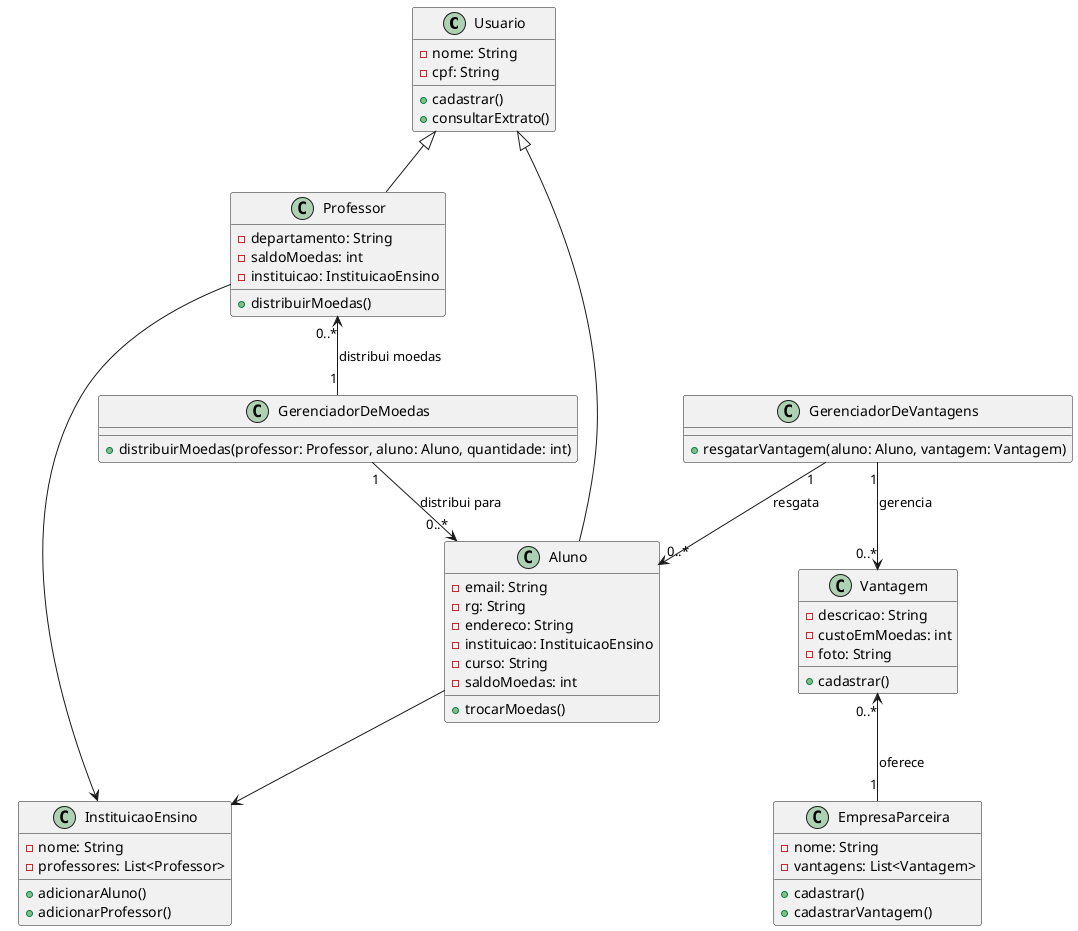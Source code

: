 @startuml
class Usuario {
    - nome: String
    - cpf: String
    + cadastrar()
    + consultarExtrato()
}

class Aluno {
    - email: String
    - rg: String
    - endereco: String
    - instituicao: InstituicaoEnsino
    - curso: String
    - saldoMoedas: int
    + trocarMoedas()
}

class Professor {
    - departamento: String
    - saldoMoedas: int
    - instituicao: InstituicaoEnsino
    + distribuirMoedas()
}

class EmpresaParceira {
    - nome: String
    - vantagens: List<Vantagem>
    + cadastrar()
    + cadastrarVantagem()
}

class Vantagem {
    - descricao: String
    - custoEmMoedas: int
    - foto: String
    + cadastrar()
}

class InstituicaoEnsino {
    - nome: String
    - professores: List<Professor>
    + adicionarAluno()
    + adicionarProfessor()
}

class GerenciadorDeVantagens {
    + resgatarVantagem(aluno: Aluno, vantagem: Vantagem)
}

class GerenciadorDeMoedas {
    + distribuirMoedas(professor: Professor, aluno: Aluno, quantidade: int)
}

Usuario <|-- Aluno
Usuario <|-- Professor
Professor --> InstituicaoEnsino
Aluno --> InstituicaoEnsino
EmpresaParceira "1" -up-> "0..*" Vantagem : oferece
GerenciadorDeVantagens "1" --> "0..*" Vantagem : gerencia
GerenciadorDeMoedas "1" -up-> "0..*" Professor : distribui moedas
GerenciadorDeMoedas "1" --> "0..*" Aluno : distribui para
GerenciadorDeVantagens "1" --> "0..*" Aluno : resgata
@enduml
